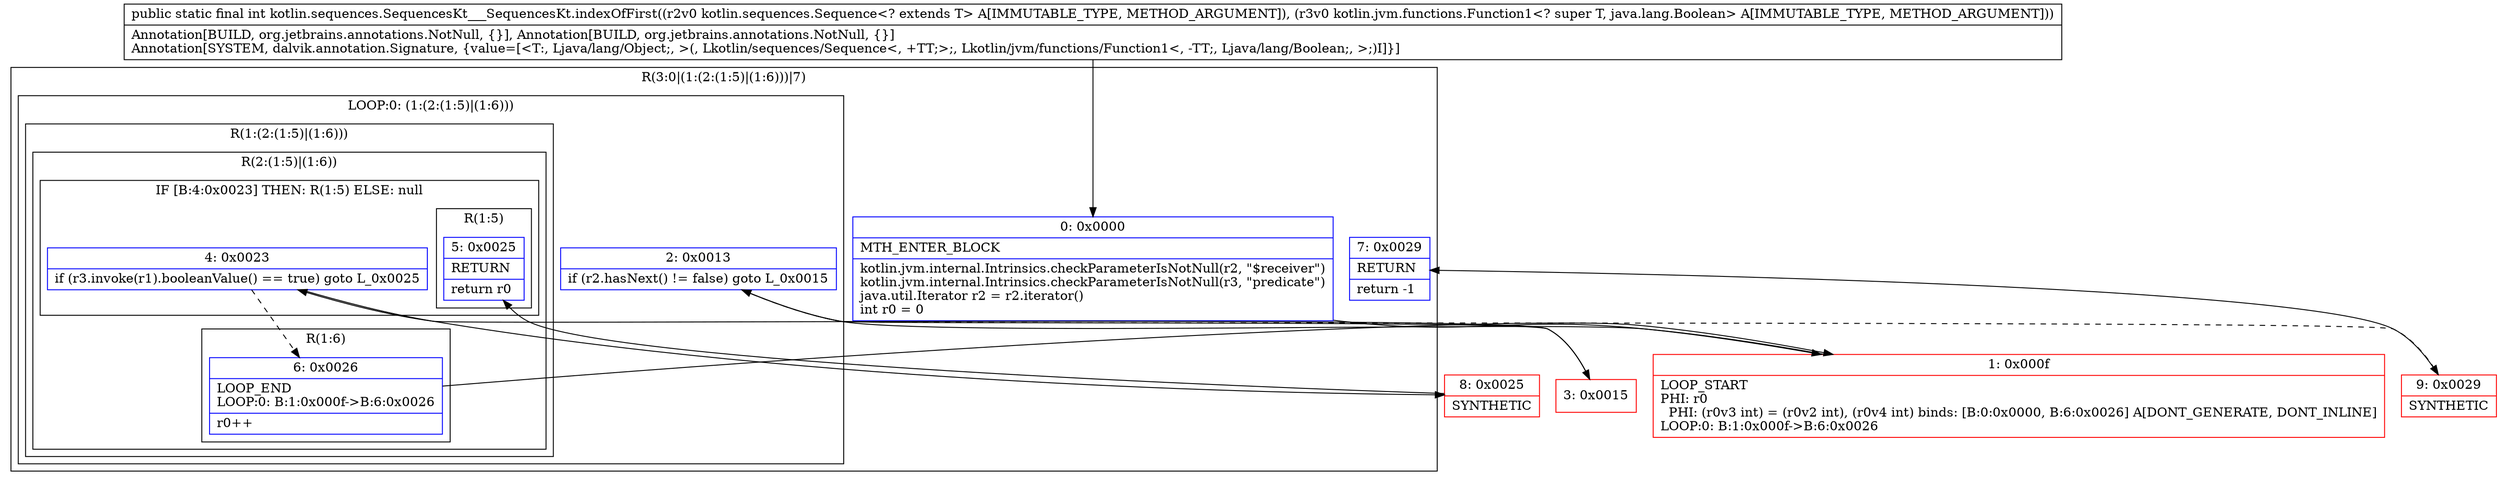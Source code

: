 digraph "CFG forkotlin.sequences.SequencesKt___SequencesKt.indexOfFirst(Lkotlin\/sequences\/Sequence;Lkotlin\/jvm\/functions\/Function1;)I" {
subgraph cluster_Region_246604538 {
label = "R(3:0|(1:(2:(1:5)|(1:6)))|7)";
node [shape=record,color=blue];
Node_0 [shape=record,label="{0\:\ 0x0000|MTH_ENTER_BLOCK\l|kotlin.jvm.internal.Intrinsics.checkParameterIsNotNull(r2, \"$receiver\")\lkotlin.jvm.internal.Intrinsics.checkParameterIsNotNull(r3, \"predicate\")\ljava.util.Iterator r2 = r2.iterator()\lint r0 = 0\l}"];
subgraph cluster_LoopRegion_1201384498 {
label = "LOOP:0: (1:(2:(1:5)|(1:6)))";
node [shape=record,color=blue];
Node_2 [shape=record,label="{2\:\ 0x0013|if (r2.hasNext() != false) goto L_0x0015\l}"];
subgraph cluster_Region_1928587441 {
label = "R(1:(2:(1:5)|(1:6)))";
node [shape=record,color=blue];
subgraph cluster_Region_1376651432 {
label = "R(2:(1:5)|(1:6))";
node [shape=record,color=blue];
subgraph cluster_IfRegion_1974183927 {
label = "IF [B:4:0x0023] THEN: R(1:5) ELSE: null";
node [shape=record,color=blue];
Node_4 [shape=record,label="{4\:\ 0x0023|if (r3.invoke(r1).booleanValue() == true) goto L_0x0025\l}"];
subgraph cluster_Region_2035224459 {
label = "R(1:5)";
node [shape=record,color=blue];
Node_5 [shape=record,label="{5\:\ 0x0025|RETURN\l|return r0\l}"];
}
}
subgraph cluster_Region_1666985186 {
label = "R(1:6)";
node [shape=record,color=blue];
Node_6 [shape=record,label="{6\:\ 0x0026|LOOP_END\lLOOP:0: B:1:0x000f\-\>B:6:0x0026\l|r0++\l}"];
}
}
}
}
Node_7 [shape=record,label="{7\:\ 0x0029|RETURN\l|return \-1\l}"];
}
Node_1 [shape=record,color=red,label="{1\:\ 0x000f|LOOP_START\lPHI: r0 \l  PHI: (r0v3 int) = (r0v2 int), (r0v4 int) binds: [B:0:0x0000, B:6:0x0026] A[DONT_GENERATE, DONT_INLINE]\lLOOP:0: B:1:0x000f\-\>B:6:0x0026\l}"];
Node_3 [shape=record,color=red,label="{3\:\ 0x0015}"];
Node_8 [shape=record,color=red,label="{8\:\ 0x0025|SYNTHETIC\l}"];
Node_9 [shape=record,color=red,label="{9\:\ 0x0029|SYNTHETIC\l}"];
MethodNode[shape=record,label="{public static final int kotlin.sequences.SequencesKt___SequencesKt.indexOfFirst((r2v0 kotlin.sequences.Sequence\<? extends T\> A[IMMUTABLE_TYPE, METHOD_ARGUMENT]), (r3v0 kotlin.jvm.functions.Function1\<? super T, java.lang.Boolean\> A[IMMUTABLE_TYPE, METHOD_ARGUMENT]))  | Annotation[BUILD, org.jetbrains.annotations.NotNull, \{\}], Annotation[BUILD, org.jetbrains.annotations.NotNull, \{\}]\lAnnotation[SYSTEM, dalvik.annotation.Signature, \{value=[\<T:, Ljava\/lang\/Object;, \>(, Lkotlin\/sequences\/Sequence\<, +TT;\>;, Lkotlin\/jvm\/functions\/Function1\<, \-TT;, Ljava\/lang\/Boolean;, \>;)I]\}]\l}"];
MethodNode -> Node_0;
Node_0 -> Node_1;
Node_2 -> Node_3;
Node_2 -> Node_9[style=dashed];
Node_4 -> Node_6[style=dashed];
Node_4 -> Node_8;
Node_6 -> Node_1;
Node_1 -> Node_2;
Node_3 -> Node_4;
Node_8 -> Node_5;
Node_9 -> Node_7;
}

